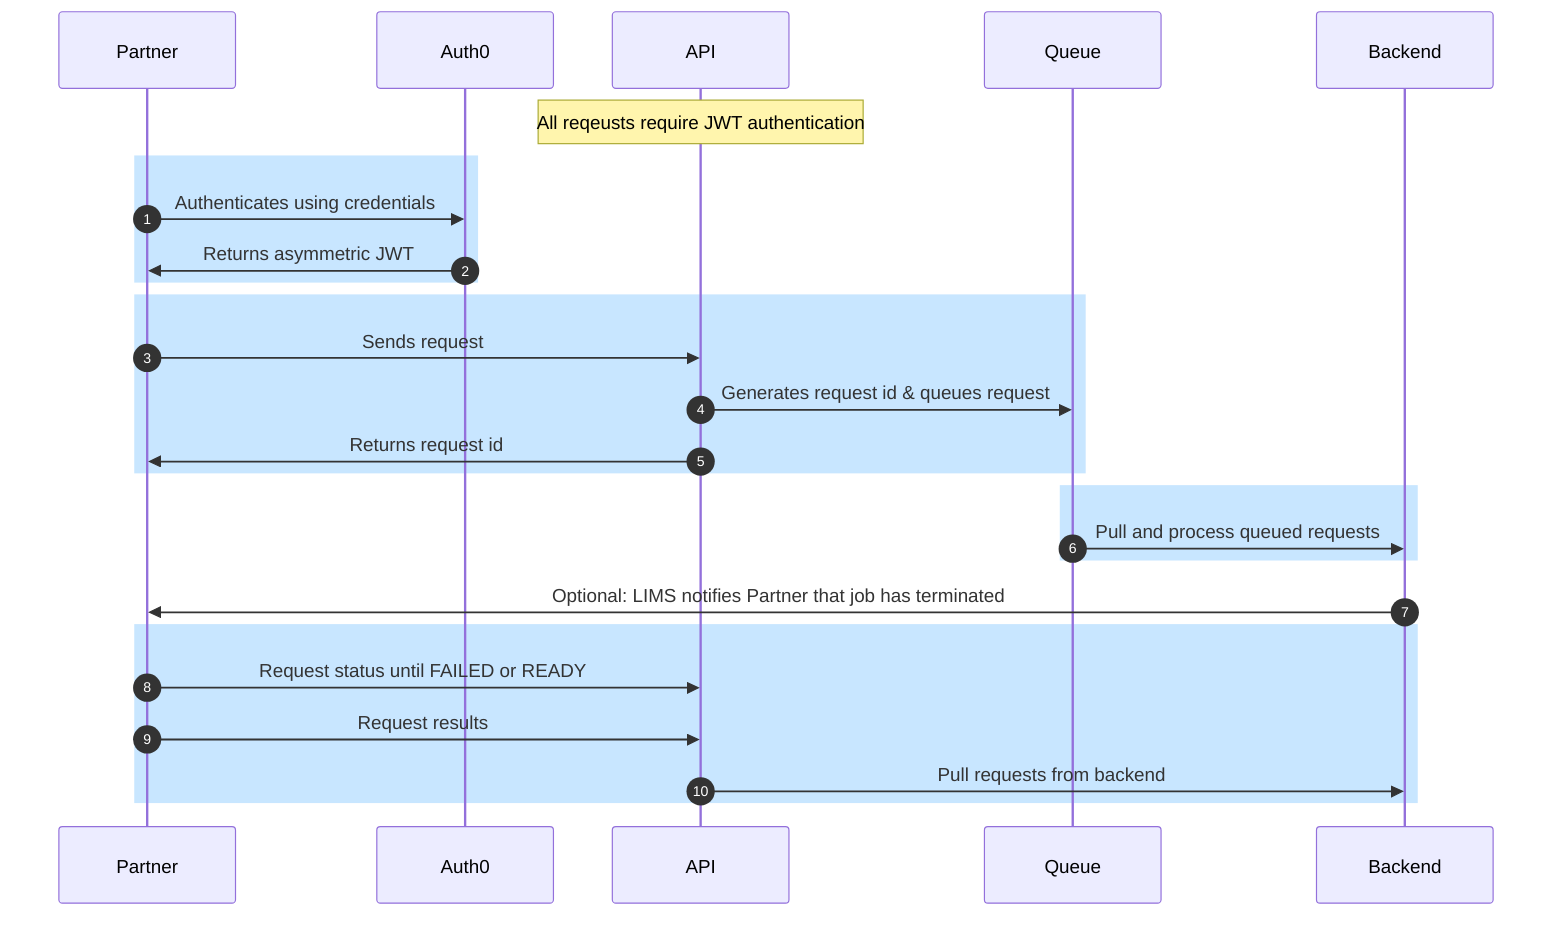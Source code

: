 sequenceDiagram
    autonumber
    
    participant P as Partner
    participant A as Auth0
    participant M as API
    participant Q as Queue
    participant B as Backend

    note over M: All reqeusts require JWT authentication

    rect rgb(200,230,255)
    P ->> A: Authenticates using credentials
    A ->> P: Returns asymmetric JWT
    end

    rect rgb(200,230,255)
    P ->> M: Sends request
    M ->> Q: Generates request id & queues request
    M ->> P: Returns request id
    end

    rect rgb(200,230,255)
    Q ->> B: Pull and process queued requests
    end

    B ->> P: Optional: LIMS notifies Partner that job has terminated

    rect rgb(200,230,255)
    P ->> M: Request status until FAILED or READY
    P ->> M: Request results
    M ->> B: Pull requests from backend
    end